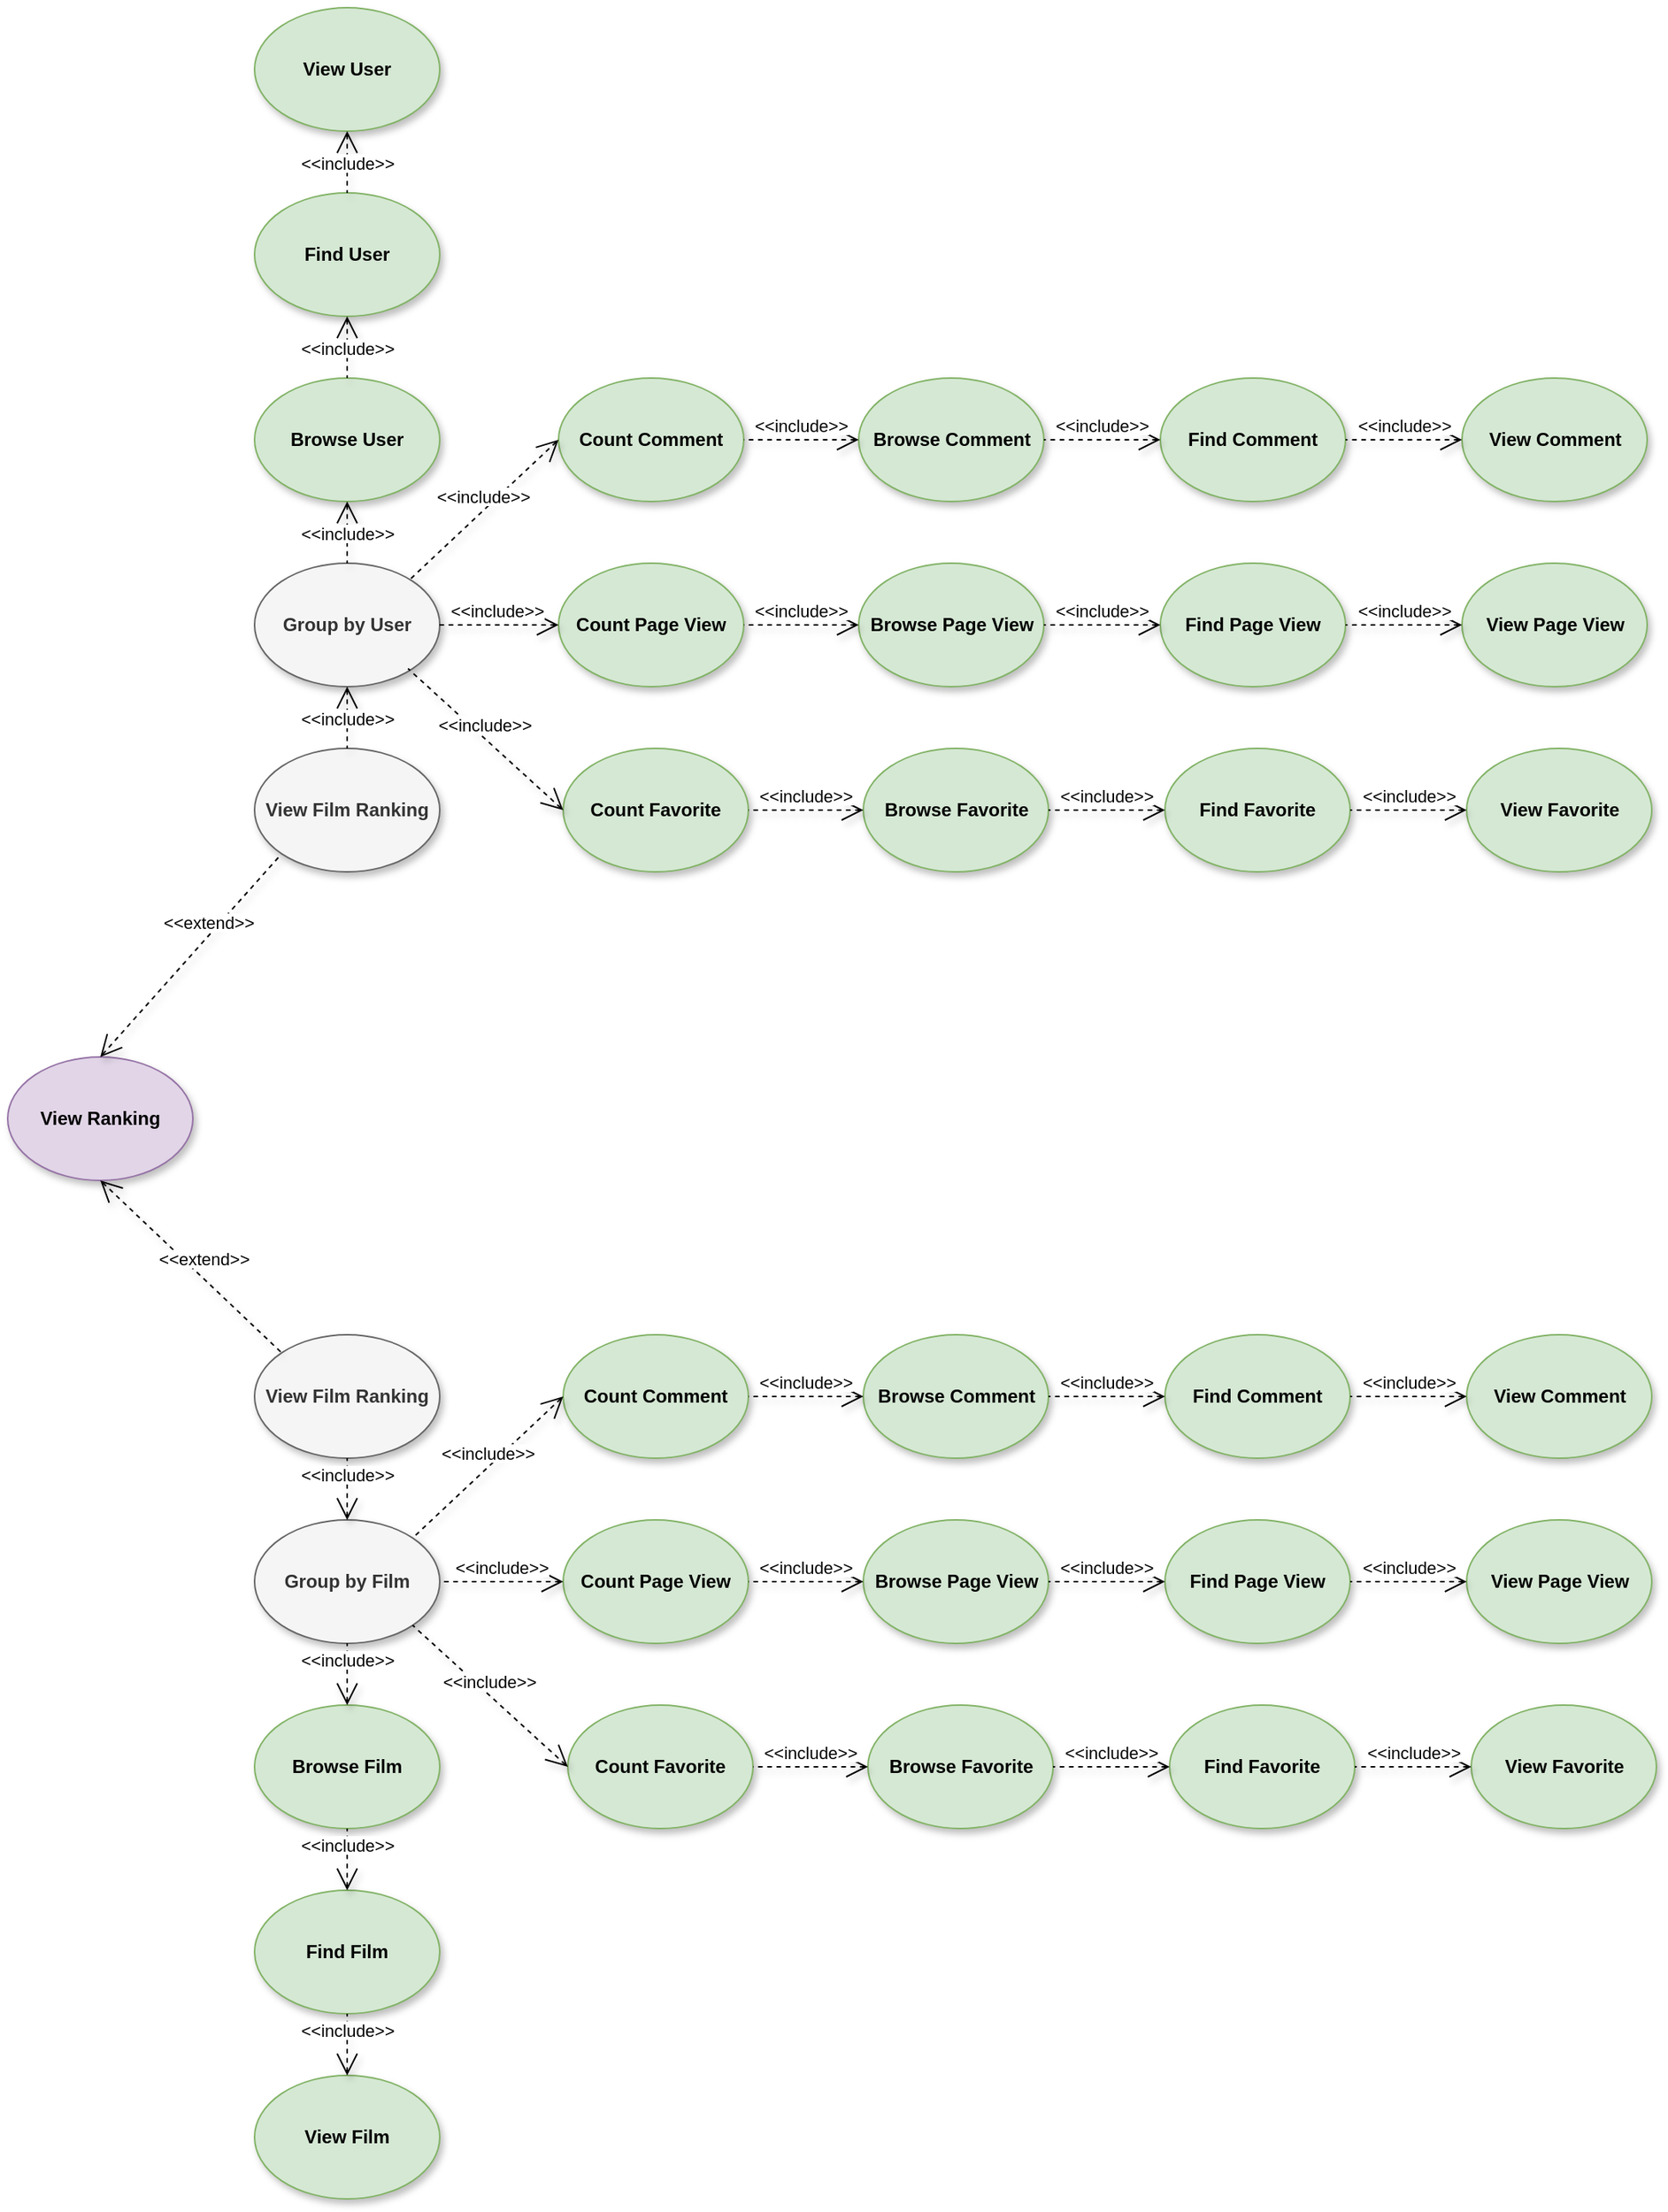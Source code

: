 <mxfile version="12.1.0" type="device" pages="1"><diagram id="BbvuW23b8s510joW4BoM" name="Pagina-1"><mxGraphModel dx="2232" dy="2224" grid="1" gridSize="10" guides="1" tooltips="1" connect="1" arrows="1" fold="1" page="1" pageScale="1" pageWidth="827" pageHeight="1169" math="0" shadow="0"><root><mxCell id="0"/><mxCell id="1" parent="0"/><mxCell id="gbE8u1Lyj_9UGCvHLwwf-1" value="View Ranking" style="ellipse;whiteSpace=wrap;html=1;fontStyle=1;fillColor=#e1d5e7;strokeColor=#9673a6;shadow=1;" parent="1" vertex="1"><mxGeometry x="-520" y="480" width="120" height="80" as="geometry"/></mxCell><mxCell id="gbE8u1Lyj_9UGCvHLwwf-3" value="Group by Film" style="ellipse;whiteSpace=wrap;html=1;fontStyle=1;fillColor=#f5f5f5;strokeColor=#666666;shadow=1;fontColor=#333333;" parent="1" vertex="1"><mxGeometry x="-360" y="780" width="120" height="80" as="geometry"/></mxCell><mxCell id="gbE8u1Lyj_9UGCvHLwwf-5" value="View Film Ranking" style="ellipse;whiteSpace=wrap;html=1;fontStyle=1;fillColor=#f5f5f5;strokeColor=#666666;shadow=1;fontColor=#333333;" parent="1" vertex="1"><mxGeometry x="-360" y="660" width="120" height="80" as="geometry"/></mxCell><mxCell id="gbE8u1Lyj_9UGCvHLwwf-8" value="Find Film" style="ellipse;whiteSpace=wrap;html=1;fontStyle=1;fillColor=#d5e8d4;strokeColor=#82b366;shadow=1;" parent="1" vertex="1"><mxGeometry x="-360" y="1020" width="120" height="80" as="geometry"/></mxCell><mxCell id="gbE8u1Lyj_9UGCvHLwwf-9" value="Count Comment" style="ellipse;whiteSpace=wrap;html=1;fontStyle=1;fillColor=#d5e8d4;strokeColor=#82b366;shadow=1;" parent="1" vertex="1"><mxGeometry x="-160" y="660" width="120" height="80" as="geometry"/></mxCell><mxCell id="gbE8u1Lyj_9UGCvHLwwf-10" value="Count&amp;nbsp;Page View" style="ellipse;whiteSpace=wrap;html=1;fontStyle=1;fillColor=#d5e8d4;strokeColor=#82b366;shadow=1;" parent="1" vertex="1"><mxGeometry x="-160" y="780" width="120" height="80" as="geometry"/></mxCell><mxCell id="gbE8u1Lyj_9UGCvHLwwf-11" value="Count&amp;nbsp;Favorite" style="ellipse;whiteSpace=wrap;html=1;fontStyle=1;fillColor=#d5e8d4;strokeColor=#82b366;shadow=1;" parent="1" vertex="1"><mxGeometry x="-157" y="900" width="120" height="80" as="geometry"/></mxCell><mxCell id="gbE8u1Lyj_9UGCvHLwwf-12" value="Browse Film" style="ellipse;whiteSpace=wrap;html=1;fontStyle=1;fillColor=#d5e8d4;strokeColor=#82b366;shadow=1;" parent="1" vertex="1"><mxGeometry x="-360" y="900" width="120" height="80" as="geometry"/></mxCell><mxCell id="gbE8u1Lyj_9UGCvHLwwf-13" value="Browse Comment" style="ellipse;whiteSpace=wrap;html=1;fontStyle=1;fillColor=#d5e8d4;strokeColor=#82b366;shadow=1;" parent="1" vertex="1"><mxGeometry x="34.5" y="660" width="120" height="80" as="geometry"/></mxCell><mxCell id="gbE8u1Lyj_9UGCvHLwwf-14" value="Browse&amp;nbsp;Page View" style="ellipse;whiteSpace=wrap;html=1;fontStyle=1;fillColor=#d5e8d4;strokeColor=#82b366;shadow=1;" parent="1" vertex="1"><mxGeometry x="34.5" y="780" width="120" height="80" as="geometry"/></mxCell><mxCell id="gbE8u1Lyj_9UGCvHLwwf-15" value="Browse&amp;nbsp;Favorite" style="ellipse;whiteSpace=wrap;html=1;fontStyle=1;fillColor=#d5e8d4;strokeColor=#82b366;shadow=1;" parent="1" vertex="1"><mxGeometry x="37.5" y="900" width="120" height="80" as="geometry"/></mxCell><mxCell id="gbE8u1Lyj_9UGCvHLwwf-17" value="&lt;span style=&quot;background-color: rgb(255 , 255 , 255)&quot;&gt;&amp;lt;&amp;lt;include&amp;gt;&amp;gt;&lt;/span&gt;" style="edgeStyle=none;html=1;startArrow=open;endArrow=none;startSize=12;verticalAlign=bottom;dashed=1;labelBackgroundColor=none;entryX=0.5;entryY=1;entryDx=0;entryDy=0;shadow=1;exitX=0.5;exitY=0;exitDx=0;exitDy=0;" parent="1" source="gbE8u1Lyj_9UGCvHLwwf-12" target="gbE8u1Lyj_9UGCvHLwwf-3" edge="1"><mxGeometry width="160" relative="1" as="geometry"><mxPoint x="-456.5" y="1070" as="sourcePoint"/><mxPoint x="-456.5" y="910" as="targetPoint"/><mxPoint as="offset"/></mxGeometry></mxCell><mxCell id="gbE8u1Lyj_9UGCvHLwwf-18" value="&lt;span style=&quot;background-color: rgb(255 , 255 , 255)&quot;&gt;&amp;lt;&amp;lt;include&amp;gt;&amp;gt;&lt;/span&gt;" style="edgeStyle=none;html=1;startArrow=open;endArrow=none;startSize=12;verticalAlign=bottom;dashed=1;labelBackgroundColor=none;shadow=1;exitX=0.5;exitY=0;exitDx=0;exitDy=0;" parent="1" source="gbE8u1Lyj_9UGCvHLwwf-8" target="gbE8u1Lyj_9UGCvHLwwf-12" edge="1"><mxGeometry width="160" relative="1" as="geometry"><mxPoint x="-290" y="910" as="sourcePoint"/><mxPoint x="-300" y="980" as="targetPoint"/><mxPoint as="offset"/></mxGeometry></mxCell><mxCell id="gbE8u1Lyj_9UGCvHLwwf-19" value="&lt;span style=&quot;background-color: rgb(255 , 255 , 255)&quot;&gt;&amp;lt;&amp;lt;extend&amp;gt;&amp;gt;&lt;/span&gt;" style="edgeStyle=none;html=1;startArrow=open;endArrow=none;startSize=12;verticalAlign=bottom;dashed=1;labelBackgroundColor=none;shadow=1;exitX=0.5;exitY=1;exitDx=0;exitDy=0;entryX=0;entryY=0;entryDx=0;entryDy=0;" parent="1" source="gbE8u1Lyj_9UGCvHLwwf-1" target="gbE8u1Lyj_9UGCvHLwwf-5" edge="1"><mxGeometry x="0.103" y="2" width="160" relative="1" as="geometry"><mxPoint x="-220" y="740" as="sourcePoint"/><mxPoint x="-360" y="698" as="targetPoint"/><mxPoint x="1" as="offset"/></mxGeometry></mxCell><mxCell id="gbE8u1Lyj_9UGCvHLwwf-30" value="&lt;span style=&quot;background-color: rgb(255 , 255 , 255)&quot;&gt;&amp;lt;&amp;lt;include&amp;gt;&amp;gt;&lt;/span&gt;" style="edgeStyle=none;html=1;startArrow=open;endArrow=none;startSize=12;verticalAlign=bottom;dashed=1;labelBackgroundColor=none;entryX=1;entryY=0.5;entryDx=0;entryDy=0;shadow=1;exitX=0;exitY=0.5;exitDx=0;exitDy=0;" parent="1" source="gbE8u1Lyj_9UGCvHLwwf-15" target="gbE8u1Lyj_9UGCvHLwwf-11" edge="1"><mxGeometry x="0.007" width="160" relative="1" as="geometry"><mxPoint x="211.333" y="990" as="sourcePoint"/><mxPoint x="211.333" y="950" as="targetPoint"/><mxPoint as="offset"/></mxGeometry></mxCell><mxCell id="gbE8u1Lyj_9UGCvHLwwf-31" value="&lt;span style=&quot;background-color: rgb(255 , 255 , 255)&quot;&gt;&amp;lt;&amp;lt;include&amp;gt;&amp;gt;&lt;/span&gt;" style="edgeStyle=none;html=1;startArrow=open;endArrow=none;startSize=12;verticalAlign=bottom;dashed=1;labelBackgroundColor=none;entryX=1;entryY=0.5;entryDx=0;entryDy=0;shadow=1;" parent="1" source="gbE8u1Lyj_9UGCvHLwwf-14" target="gbE8u1Lyj_9UGCvHLwwf-10" edge="1"><mxGeometry x="0.007" width="160" relative="1" as="geometry"><mxPoint x="47.5" y="950" as="sourcePoint"/><mxPoint x="-27.0" y="950" as="targetPoint"/><mxPoint as="offset"/></mxGeometry></mxCell><mxCell id="gbE8u1Lyj_9UGCvHLwwf-32" value="&lt;span style=&quot;background-color: rgb(255 , 255 , 255)&quot;&gt;&amp;lt;&amp;lt;include&amp;gt;&amp;gt;&lt;/span&gt;" style="edgeStyle=none;html=1;startArrow=open;endArrow=none;startSize=12;verticalAlign=bottom;dashed=1;labelBackgroundColor=none;entryX=1;entryY=0.5;entryDx=0;entryDy=0;shadow=1;exitX=0;exitY=0.5;exitDx=0;exitDy=0;" parent="1" source="gbE8u1Lyj_9UGCvHLwwf-13" target="gbE8u1Lyj_9UGCvHLwwf-9" edge="1"><mxGeometry x="0.007" width="160" relative="1" as="geometry"><mxPoint x="44.5" y="830" as="sourcePoint"/><mxPoint x="-30" y="830" as="targetPoint"/><mxPoint as="offset"/></mxGeometry></mxCell><mxCell id="gbE8u1Lyj_9UGCvHLwwf-33" value="Group by User" style="ellipse;whiteSpace=wrap;html=1;fontStyle=1;fillColor=#f5f5f5;strokeColor=#666666;shadow=1;fontColor=#333333;" parent="1" vertex="1"><mxGeometry x="-360" y="160" width="120" height="80" as="geometry"/></mxCell><mxCell id="gbE8u1Lyj_9UGCvHLwwf-38" value="Find User" style="ellipse;whiteSpace=wrap;html=1;fontStyle=1;fillColor=#d5e8d4;strokeColor=#82b366;shadow=1;" parent="1" vertex="1"><mxGeometry x="-360" y="-80" width="120" height="80" as="geometry"/></mxCell><mxCell id="gbE8u1Lyj_9UGCvHLwwf-42" value="Browse User" style="ellipse;whiteSpace=wrap;html=1;fontStyle=1;fillColor=#d5e8d4;strokeColor=#82b366;shadow=1;" parent="1" vertex="1"><mxGeometry x="-360" y="40" width="120" height="80" as="geometry"/></mxCell><mxCell id="gbE8u1Lyj_9UGCvHLwwf-46" value="&lt;span style=&quot;background-color: rgb(255 , 255 , 255)&quot;&gt;&amp;lt;&amp;lt;include&amp;gt;&amp;gt;&lt;/span&gt;" style="edgeStyle=none;html=1;startArrow=open;endArrow=none;startSize=12;verticalAlign=bottom;dashed=1;labelBackgroundColor=none;shadow=1;" parent="1" source="gbE8u1Lyj_9UGCvHLwwf-42" edge="1"><mxGeometry x="0.5" width="160" relative="1" as="geometry"><mxPoint x="-300" y="110" as="sourcePoint"/><mxPoint x="-300" y="160" as="targetPoint"/><mxPoint as="offset"/></mxGeometry></mxCell><mxCell id="gbE8u1Lyj_9UGCvHLwwf-47" value="&lt;span style=&quot;background-color: rgb(255 , 255 , 255)&quot;&gt;&amp;lt;&amp;lt;include&amp;gt;&amp;gt;&lt;/span&gt;" style="edgeStyle=none;html=1;startArrow=open;endArrow=none;startSize=12;verticalAlign=bottom;dashed=1;labelBackgroundColor=none;shadow=1;exitX=0.5;exitY=1;exitDx=0;exitDy=0;" parent="1" source="gbE8u1Lyj_9UGCvHLwwf-38" target="gbE8u1Lyj_9UGCvHLwwf-42" edge="1"><mxGeometry x="0.5" width="160" relative="1" as="geometry"><mxPoint x="-299" as="sourcePoint"/><mxPoint x="-300" y="360" as="targetPoint"/><mxPoint as="offset"/></mxGeometry></mxCell><mxCell id="gbE8u1Lyj_9UGCvHLwwf-61" value="&lt;span style=&quot;background-color: rgb(255 , 255 , 255)&quot;&gt;&amp;lt;&amp;lt;extend&amp;gt;&amp;gt;&lt;/span&gt;" style="edgeStyle=none;html=1;startArrow=open;endArrow=none;startSize=12;verticalAlign=bottom;dashed=1;labelBackgroundColor=none;shadow=1;exitX=0.5;exitY=0;exitDx=0;exitDy=0;entryX=0;entryY=1;entryDx=0;entryDy=0;" parent="1" source="gbE8u1Lyj_9UGCvHLwwf-1" target="JJjla3PBCcQN6k9WQuDC-5" edge="1"><mxGeometry x="0.189" width="160" relative="1" as="geometry"><mxPoint x="-450" y="570.0" as="sourcePoint"/><mxPoint x="-480" y="348" as="targetPoint"/><mxPoint as="offset"/></mxGeometry></mxCell><mxCell id="HstmSkpfastRg-pTJVRU-1" value="Find Comment" style="ellipse;whiteSpace=wrap;html=1;fontStyle=1;fillColor=#d5e8d4;strokeColor=#82b366;shadow=1;" parent="1" vertex="1"><mxGeometry x="230" y="660" width="120" height="80" as="geometry"/></mxCell><mxCell id="HstmSkpfastRg-pTJVRU-2" value="Find Page View" style="ellipse;whiteSpace=wrap;html=1;fontStyle=1;fillColor=#d5e8d4;strokeColor=#82b366;shadow=1;" parent="1" vertex="1"><mxGeometry x="230" y="780" width="120" height="80" as="geometry"/></mxCell><mxCell id="HstmSkpfastRg-pTJVRU-3" value="Find Favorite" style="ellipse;whiteSpace=wrap;html=1;fontStyle=1;fillColor=#d5e8d4;strokeColor=#82b366;shadow=1;" parent="1" vertex="1"><mxGeometry x="233" y="900" width="120" height="80" as="geometry"/></mxCell><mxCell id="HstmSkpfastRg-pTJVRU-6" value="&lt;span style=&quot;background-color: rgb(255 , 255 , 255)&quot;&gt;&amp;lt;&amp;lt;include&amp;gt;&amp;gt;&lt;/span&gt;" style="edgeStyle=none;html=1;startArrow=open;endArrow=none;startSize=12;verticalAlign=bottom;dashed=1;labelBackgroundColor=none;entryX=1;entryY=0.5;entryDx=0;entryDy=0;shadow=1;" parent="1" source="HstmSkpfastRg-pTJVRU-2" target="gbE8u1Lyj_9UGCvHLwwf-14" edge="1"><mxGeometry x="0.007" width="160" relative="1" as="geometry"><mxPoint x="44.5" y="830" as="sourcePoint"/><mxPoint x="-30.0" y="830" as="targetPoint"/><mxPoint as="offset"/></mxGeometry></mxCell><mxCell id="HstmSkpfastRg-pTJVRU-7" value="&lt;span style=&quot;background-color: rgb(255 , 255 , 255)&quot;&gt;&amp;lt;&amp;lt;include&amp;gt;&amp;gt;&lt;/span&gt;" style="edgeStyle=none;html=1;startArrow=open;endArrow=none;startSize=12;verticalAlign=bottom;dashed=1;labelBackgroundColor=none;entryX=1;entryY=0.5;entryDx=0;entryDy=0;shadow=1;" parent="1" source="HstmSkpfastRg-pTJVRU-3" target="gbE8u1Lyj_9UGCvHLwwf-15" edge="1"><mxGeometry x="0.007" width="160" relative="1" as="geometry"><mxPoint x="248" y="979" as="sourcePoint"/><mxPoint x="172.5" y="979" as="targetPoint"/><mxPoint as="offset"/></mxGeometry></mxCell><mxCell id="HstmSkpfastRg-pTJVRU-8" value="&lt;span style=&quot;background-color: rgb(255 , 255 , 255)&quot;&gt;&amp;lt;&amp;lt;include&amp;gt;&amp;gt;&lt;/span&gt;" style="edgeStyle=none;html=1;startArrow=open;endArrow=none;startSize=12;verticalAlign=bottom;dashed=1;labelBackgroundColor=none;entryX=1;entryY=0.5;entryDx=0;entryDy=0;shadow=1;exitX=0;exitY=0.5;exitDx=0;exitDy=0;" parent="1" source="HstmSkpfastRg-pTJVRU-1" target="gbE8u1Lyj_9UGCvHLwwf-13" edge="1"><mxGeometry x="0.007" width="160" relative="1" as="geometry"><mxPoint x="243" y="950" as="sourcePoint"/><mxPoint x="167.5" y="950" as="targetPoint"/><mxPoint as="offset"/></mxGeometry></mxCell><mxCell id="uENu9qMSvla3tnaxyrUp-1" value="View User" style="ellipse;whiteSpace=wrap;html=1;fontStyle=1;fillColor=#d5e8d4;strokeColor=#82b366;shadow=1;" parent="1" vertex="1"><mxGeometry x="-360" y="-200" width="120" height="80" as="geometry"/></mxCell><mxCell id="uENu9qMSvla3tnaxyrUp-2" value="&lt;span style=&quot;background-color: rgb(255 , 255 , 255)&quot;&gt;&amp;lt;&amp;lt;include&amp;gt;&amp;gt;&lt;/span&gt;" style="edgeStyle=none;html=1;startArrow=open;endArrow=none;startSize=12;verticalAlign=bottom;dashed=1;labelBackgroundColor=none;shadow=1;exitX=0.5;exitY=1;exitDx=0;exitDy=0;entryX=0.5;entryY=0;entryDx=0;entryDy=0;" parent="1" source="uENu9qMSvla3tnaxyrUp-1" target="gbE8u1Lyj_9UGCvHLwwf-38" edge="1"><mxGeometry x="0.5" width="160" relative="1" as="geometry"><mxPoint x="-290" y="10" as="sourcePoint"/><mxPoint x="-290" y="50" as="targetPoint"/><mxPoint as="offset"/></mxGeometry></mxCell><mxCell id="uENu9qMSvla3tnaxyrUp-3" value="View Film" style="ellipse;whiteSpace=wrap;html=1;fontStyle=1;fillColor=#d5e8d4;strokeColor=#82b366;shadow=1;" parent="1" vertex="1"><mxGeometry x="-360" y="1140" width="120" height="80" as="geometry"/></mxCell><mxCell id="uENu9qMSvla3tnaxyrUp-4" value="&lt;span style=&quot;background-color: rgb(255 , 255 , 255)&quot;&gt;&amp;lt;&amp;lt;include&amp;gt;&amp;gt;&lt;/span&gt;" style="edgeStyle=none;html=1;startArrow=open;endArrow=none;startSize=12;verticalAlign=bottom;dashed=1;labelBackgroundColor=none;shadow=1;entryX=0.5;entryY=1;entryDx=0;entryDy=0;" parent="1" source="uENu9qMSvla3tnaxyrUp-3" target="gbE8u1Lyj_9UGCvHLwwf-8" edge="1"><mxGeometry width="160" relative="1" as="geometry"><mxPoint x="-290" y="1030" as="sourcePoint"/><mxPoint x="-290" y="990" as="targetPoint"/><mxPoint as="offset"/></mxGeometry></mxCell><mxCell id="DIGIv7-gfYSGlo3AnGzd-3" value="View Comment" style="ellipse;whiteSpace=wrap;html=1;fontStyle=1;fillColor=#d5e8d4;strokeColor=#82b366;shadow=1;" parent="1" vertex="1"><mxGeometry x="425.5" y="660" width="120" height="80" as="geometry"/></mxCell><mxCell id="DIGIv7-gfYSGlo3AnGzd-4" value="View Page View" style="ellipse;whiteSpace=wrap;html=1;fontStyle=1;fillColor=#d5e8d4;strokeColor=#82b366;shadow=1;" parent="1" vertex="1"><mxGeometry x="425.5" y="780" width="120" height="80" as="geometry"/></mxCell><mxCell id="DIGIv7-gfYSGlo3AnGzd-5" value="View Favorite" style="ellipse;whiteSpace=wrap;html=1;fontStyle=1;fillColor=#d5e8d4;strokeColor=#82b366;shadow=1;" parent="1" vertex="1"><mxGeometry x="428.5" y="900" width="120" height="80" as="geometry"/></mxCell><mxCell id="DIGIv7-gfYSGlo3AnGzd-6" value="&lt;span style=&quot;background-color: rgb(255 , 255 , 255)&quot;&gt;&amp;lt;&amp;lt;include&amp;gt;&amp;gt;&lt;/span&gt;" style="edgeStyle=none;html=1;startArrow=open;endArrow=none;startSize=12;verticalAlign=bottom;dashed=1;labelBackgroundColor=none;entryX=1;entryY=0.5;entryDx=0;entryDy=0;shadow=1;" parent="1" source="DIGIv7-gfYSGlo3AnGzd-4" edge="1"><mxGeometry x="0.007" width="160" relative="1" as="geometry"><mxPoint x="240.0" y="830" as="sourcePoint"/><mxPoint x="350" y="820" as="targetPoint"/><mxPoint as="offset"/></mxGeometry></mxCell><mxCell id="DIGIv7-gfYSGlo3AnGzd-7" value="&lt;span style=&quot;background-color: rgb(255 , 255 , 255)&quot;&gt;&amp;lt;&amp;lt;include&amp;gt;&amp;gt;&lt;/span&gt;" style="edgeStyle=none;html=1;startArrow=open;endArrow=none;startSize=12;verticalAlign=bottom;dashed=1;labelBackgroundColor=none;entryX=1;entryY=0.5;entryDx=0;entryDy=0;shadow=1;" parent="1" source="DIGIv7-gfYSGlo3AnGzd-5" edge="1"><mxGeometry x="0.007" width="160" relative="1" as="geometry"><mxPoint x="443.5" y="979" as="sourcePoint"/><mxPoint x="353" y="940" as="targetPoint"/><mxPoint as="offset"/></mxGeometry></mxCell><mxCell id="DIGIv7-gfYSGlo3AnGzd-8" value="&lt;span style=&quot;background-color: rgb(255 , 255 , 255)&quot;&gt;&amp;lt;&amp;lt;include&amp;gt;&amp;gt;&lt;/span&gt;" style="edgeStyle=none;html=1;startArrow=open;endArrow=none;startSize=12;verticalAlign=bottom;dashed=1;labelBackgroundColor=none;entryX=1;entryY=0.5;entryDx=0;entryDy=0;shadow=1;exitX=0;exitY=0.5;exitDx=0;exitDy=0;" parent="1" source="DIGIv7-gfYSGlo3AnGzd-3" edge="1"><mxGeometry x="0.007" width="160" relative="1" as="geometry"><mxPoint x="438.5" y="950" as="sourcePoint"/><mxPoint x="350" y="700" as="targetPoint"/><mxPoint as="offset"/></mxGeometry></mxCell><mxCell id="JJjla3PBCcQN6k9WQuDC-1" value="&lt;span style=&quot;background-color: rgb(255 , 255 , 255)&quot;&gt;&amp;lt;&amp;lt;include&amp;gt;&amp;gt;&lt;/span&gt;" style="edgeStyle=none;html=1;startArrow=open;endArrow=none;startSize=12;verticalAlign=bottom;dashed=1;labelBackgroundColor=none;entryX=0.5;entryY=1;entryDx=0;entryDy=0;shadow=1;" edge="1" parent="1" source="gbE8u1Lyj_9UGCvHLwwf-3" target="gbE8u1Lyj_9UGCvHLwwf-5"><mxGeometry width="160" relative="1" as="geometry"><mxPoint x="-290" y="910" as="sourcePoint"/><mxPoint x="-290" y="870" as="targetPoint"/><mxPoint as="offset"/></mxGeometry></mxCell><mxCell id="JJjla3PBCcQN6k9WQuDC-2" value="&lt;span style=&quot;background-color: rgb(255 , 255 , 255)&quot;&gt;&amp;lt;&amp;lt;include&amp;gt;&amp;gt;&lt;/span&gt;" style="edgeStyle=none;html=1;startArrow=open;endArrow=none;startSize=12;verticalAlign=bottom;dashed=1;labelBackgroundColor=none;entryX=1;entryY=0;entryDx=0;entryDy=0;shadow=1;exitX=0;exitY=0.5;exitDx=0;exitDy=0;" edge="1" parent="1" source="gbE8u1Lyj_9UGCvHLwwf-9" target="gbE8u1Lyj_9UGCvHLwwf-3"><mxGeometry x="0.007" width="160" relative="1" as="geometry"><mxPoint x="44.5" y="710" as="sourcePoint"/><mxPoint x="-30" y="710" as="targetPoint"/><mxPoint as="offset"/></mxGeometry></mxCell><mxCell id="JJjla3PBCcQN6k9WQuDC-3" value="&lt;span style=&quot;background-color: rgb(255 , 255 , 255)&quot;&gt;&amp;lt;&amp;lt;include&amp;gt;&amp;gt;&lt;/span&gt;" style="edgeStyle=none;html=1;startArrow=open;endArrow=none;startSize=12;verticalAlign=bottom;dashed=1;labelBackgroundColor=none;entryX=1;entryY=0.5;entryDx=0;entryDy=0;shadow=1;exitX=0;exitY=0.5;exitDx=0;exitDy=0;" edge="1" parent="1" source="gbE8u1Lyj_9UGCvHLwwf-10" target="gbE8u1Lyj_9UGCvHLwwf-3"><mxGeometry x="0.007" width="160" relative="1" as="geometry"><mxPoint x="-150" y="710" as="sourcePoint"/><mxPoint x="-247.574" y="801.716" as="targetPoint"/><mxPoint as="offset"/></mxGeometry></mxCell><mxCell id="JJjla3PBCcQN6k9WQuDC-4" value="&lt;span style=&quot;background-color: rgb(255 , 255 , 255)&quot;&gt;&amp;lt;&amp;lt;include&amp;gt;&amp;gt;&lt;/span&gt;" style="edgeStyle=none;html=1;startArrow=open;endArrow=none;startSize=12;verticalAlign=bottom;dashed=1;labelBackgroundColor=none;entryX=1;entryY=1;entryDx=0;entryDy=0;shadow=1;exitX=0;exitY=0.5;exitDx=0;exitDy=0;" edge="1" parent="1" source="gbE8u1Lyj_9UGCvHLwwf-11" target="gbE8u1Lyj_9UGCvHLwwf-3"><mxGeometry x="0.007" width="160" relative="1" as="geometry"><mxPoint x="-150" y="830" as="sourcePoint"/><mxPoint x="-230" y="830" as="targetPoint"/><mxPoint as="offset"/></mxGeometry></mxCell><mxCell id="JJjla3PBCcQN6k9WQuDC-5" value="View Film Ranking" style="ellipse;whiteSpace=wrap;html=1;fontStyle=1;fillColor=#f5f5f5;strokeColor=#666666;shadow=1;fontColor=#333333;" vertex="1" parent="1"><mxGeometry x="-360" y="280" width="120" height="80" as="geometry"/></mxCell><mxCell id="JJjla3PBCcQN6k9WQuDC-9" value="&lt;span style=&quot;background-color: rgb(255 , 255 , 255)&quot;&gt;&amp;lt;&amp;lt;include&amp;gt;&amp;gt;&lt;/span&gt;" style="edgeStyle=none;html=1;startArrow=open;endArrow=none;startSize=12;verticalAlign=bottom;dashed=1;labelBackgroundColor=none;shadow=1;" edge="1" parent="1"><mxGeometry x="0.5" width="160" relative="1" as="geometry"><mxPoint x="-300.0" y="240" as="sourcePoint"/><mxPoint x="-300.0" y="280" as="targetPoint"/><mxPoint as="offset"/></mxGeometry></mxCell><mxCell id="JJjla3PBCcQN6k9WQuDC-10" value="Count Comment" style="ellipse;whiteSpace=wrap;html=1;fontStyle=1;fillColor=#d5e8d4;strokeColor=#82b366;shadow=1;" vertex="1" parent="1"><mxGeometry x="-163" y="40" width="120" height="80" as="geometry"/></mxCell><mxCell id="JJjla3PBCcQN6k9WQuDC-11" value="Count&amp;nbsp;Page View" style="ellipse;whiteSpace=wrap;html=1;fontStyle=1;fillColor=#d5e8d4;strokeColor=#82b366;shadow=1;" vertex="1" parent="1"><mxGeometry x="-163" y="160" width="120" height="80" as="geometry"/></mxCell><mxCell id="JJjla3PBCcQN6k9WQuDC-12" value="Count&amp;nbsp;Favorite" style="ellipse;whiteSpace=wrap;html=1;fontStyle=1;fillColor=#d5e8d4;strokeColor=#82b366;shadow=1;" vertex="1" parent="1"><mxGeometry x="-160" y="280" width="120" height="80" as="geometry"/></mxCell><mxCell id="JJjla3PBCcQN6k9WQuDC-13" value="Browse Comment" style="ellipse;whiteSpace=wrap;html=1;fontStyle=1;fillColor=#d5e8d4;strokeColor=#82b366;shadow=1;" vertex="1" parent="1"><mxGeometry x="31.5" y="40" width="120" height="80" as="geometry"/></mxCell><mxCell id="JJjla3PBCcQN6k9WQuDC-14" value="Browse&amp;nbsp;Page View" style="ellipse;whiteSpace=wrap;html=1;fontStyle=1;fillColor=#d5e8d4;strokeColor=#82b366;shadow=1;" vertex="1" parent="1"><mxGeometry x="31.5" y="160" width="120" height="80" as="geometry"/></mxCell><mxCell id="JJjla3PBCcQN6k9WQuDC-15" value="Browse&amp;nbsp;Favorite" style="ellipse;whiteSpace=wrap;html=1;fontStyle=1;fillColor=#d5e8d4;strokeColor=#82b366;shadow=1;" vertex="1" parent="1"><mxGeometry x="34.5" y="280" width="120" height="80" as="geometry"/></mxCell><mxCell id="JJjla3PBCcQN6k9WQuDC-16" value="&lt;span style=&quot;background-color: rgb(255 , 255 , 255)&quot;&gt;&amp;lt;&amp;lt;include&amp;gt;&amp;gt;&lt;/span&gt;" style="edgeStyle=none;html=1;startArrow=open;endArrow=none;startSize=12;verticalAlign=bottom;dashed=1;labelBackgroundColor=none;entryX=1;entryY=0.5;entryDx=0;entryDy=0;shadow=1;exitX=0;exitY=0.5;exitDx=0;exitDy=0;" edge="1" parent="1" source="JJjla3PBCcQN6k9WQuDC-15" target="JJjla3PBCcQN6k9WQuDC-12"><mxGeometry x="0.007" width="160" relative="1" as="geometry"><mxPoint x="208.333" y="370" as="sourcePoint"/><mxPoint x="208.333" y="330" as="targetPoint"/><mxPoint as="offset"/></mxGeometry></mxCell><mxCell id="JJjla3PBCcQN6k9WQuDC-17" value="&lt;span style=&quot;background-color: rgb(255 , 255 , 255)&quot;&gt;&amp;lt;&amp;lt;include&amp;gt;&amp;gt;&lt;/span&gt;" style="edgeStyle=none;html=1;startArrow=open;endArrow=none;startSize=12;verticalAlign=bottom;dashed=1;labelBackgroundColor=none;entryX=1;entryY=0.5;entryDx=0;entryDy=0;shadow=1;" edge="1" parent="1" source="JJjla3PBCcQN6k9WQuDC-14" target="JJjla3PBCcQN6k9WQuDC-11"><mxGeometry x="0.007" width="160" relative="1" as="geometry"><mxPoint x="44.5" y="330" as="sourcePoint"/><mxPoint x="-30.0" y="330" as="targetPoint"/><mxPoint as="offset"/></mxGeometry></mxCell><mxCell id="JJjla3PBCcQN6k9WQuDC-18" value="&lt;span style=&quot;background-color: rgb(255 , 255 , 255)&quot;&gt;&amp;lt;&amp;lt;include&amp;gt;&amp;gt;&lt;/span&gt;" style="edgeStyle=none;html=1;startArrow=open;endArrow=none;startSize=12;verticalAlign=bottom;dashed=1;labelBackgroundColor=none;entryX=1;entryY=0.5;entryDx=0;entryDy=0;shadow=1;exitX=0;exitY=0.5;exitDx=0;exitDy=0;" edge="1" parent="1" source="JJjla3PBCcQN6k9WQuDC-13" target="JJjla3PBCcQN6k9WQuDC-10"><mxGeometry x="0.007" width="160" relative="1" as="geometry"><mxPoint x="41.5" y="210" as="sourcePoint"/><mxPoint x="-33" y="210" as="targetPoint"/><mxPoint as="offset"/></mxGeometry></mxCell><mxCell id="JJjla3PBCcQN6k9WQuDC-19" value="Find Comment" style="ellipse;whiteSpace=wrap;html=1;fontStyle=1;fillColor=#d5e8d4;strokeColor=#82b366;shadow=1;" vertex="1" parent="1"><mxGeometry x="227" y="40" width="120" height="80" as="geometry"/></mxCell><mxCell id="JJjla3PBCcQN6k9WQuDC-20" value="Find Page View" style="ellipse;whiteSpace=wrap;html=1;fontStyle=1;fillColor=#d5e8d4;strokeColor=#82b366;shadow=1;" vertex="1" parent="1"><mxGeometry x="227" y="160" width="120" height="80" as="geometry"/></mxCell><mxCell id="JJjla3PBCcQN6k9WQuDC-21" value="Find Favorite" style="ellipse;whiteSpace=wrap;html=1;fontStyle=1;fillColor=#d5e8d4;strokeColor=#82b366;shadow=1;" vertex="1" parent="1"><mxGeometry x="230" y="280" width="120" height="80" as="geometry"/></mxCell><mxCell id="JJjla3PBCcQN6k9WQuDC-22" value="&lt;span style=&quot;background-color: rgb(255 , 255 , 255)&quot;&gt;&amp;lt;&amp;lt;include&amp;gt;&amp;gt;&lt;/span&gt;" style="edgeStyle=none;html=1;startArrow=open;endArrow=none;startSize=12;verticalAlign=bottom;dashed=1;labelBackgroundColor=none;entryX=1;entryY=0.5;entryDx=0;entryDy=0;shadow=1;" edge="1" parent="1" source="JJjla3PBCcQN6k9WQuDC-20" target="JJjla3PBCcQN6k9WQuDC-14"><mxGeometry x="0.007" width="160" relative="1" as="geometry"><mxPoint x="41.5" y="210" as="sourcePoint"/><mxPoint x="-33.0" y="210" as="targetPoint"/><mxPoint as="offset"/></mxGeometry></mxCell><mxCell id="JJjla3PBCcQN6k9WQuDC-23" value="&lt;span style=&quot;background-color: rgb(255 , 255 , 255)&quot;&gt;&amp;lt;&amp;lt;include&amp;gt;&amp;gt;&lt;/span&gt;" style="edgeStyle=none;html=1;startArrow=open;endArrow=none;startSize=12;verticalAlign=bottom;dashed=1;labelBackgroundColor=none;entryX=1;entryY=0.5;entryDx=0;entryDy=0;shadow=1;" edge="1" parent="1" source="JJjla3PBCcQN6k9WQuDC-21" target="JJjla3PBCcQN6k9WQuDC-15"><mxGeometry x="0.007" width="160" relative="1" as="geometry"><mxPoint x="245" y="359" as="sourcePoint"/><mxPoint x="169.5" y="359" as="targetPoint"/><mxPoint as="offset"/></mxGeometry></mxCell><mxCell id="JJjla3PBCcQN6k9WQuDC-24" value="&lt;span style=&quot;background-color: rgb(255 , 255 , 255)&quot;&gt;&amp;lt;&amp;lt;include&amp;gt;&amp;gt;&lt;/span&gt;" style="edgeStyle=none;html=1;startArrow=open;endArrow=none;startSize=12;verticalAlign=bottom;dashed=1;labelBackgroundColor=none;entryX=1;entryY=0.5;entryDx=0;entryDy=0;shadow=1;exitX=0;exitY=0.5;exitDx=0;exitDy=0;" edge="1" parent="1" source="JJjla3PBCcQN6k9WQuDC-19" target="JJjla3PBCcQN6k9WQuDC-13"><mxGeometry x="0.007" width="160" relative="1" as="geometry"><mxPoint x="240" y="330" as="sourcePoint"/><mxPoint x="164.5" y="330" as="targetPoint"/><mxPoint as="offset"/></mxGeometry></mxCell><mxCell id="JJjla3PBCcQN6k9WQuDC-25" value="View Comment" style="ellipse;whiteSpace=wrap;html=1;fontStyle=1;fillColor=#d5e8d4;strokeColor=#82b366;shadow=1;" vertex="1" parent="1"><mxGeometry x="422.5" y="40" width="120" height="80" as="geometry"/></mxCell><mxCell id="JJjla3PBCcQN6k9WQuDC-26" value="View Page View" style="ellipse;whiteSpace=wrap;html=1;fontStyle=1;fillColor=#d5e8d4;strokeColor=#82b366;shadow=1;" vertex="1" parent="1"><mxGeometry x="422.5" y="160" width="120" height="80" as="geometry"/></mxCell><mxCell id="JJjla3PBCcQN6k9WQuDC-27" value="View Favorite" style="ellipse;whiteSpace=wrap;html=1;fontStyle=1;fillColor=#d5e8d4;strokeColor=#82b366;shadow=1;" vertex="1" parent="1"><mxGeometry x="425.5" y="280" width="120" height="80" as="geometry"/></mxCell><mxCell id="JJjla3PBCcQN6k9WQuDC-28" value="&lt;span style=&quot;background-color: rgb(255 , 255 , 255)&quot;&gt;&amp;lt;&amp;lt;include&amp;gt;&amp;gt;&lt;/span&gt;" style="edgeStyle=none;html=1;startArrow=open;endArrow=none;startSize=12;verticalAlign=bottom;dashed=1;labelBackgroundColor=none;entryX=1;entryY=0.5;entryDx=0;entryDy=0;shadow=1;" edge="1" parent="1" source="JJjla3PBCcQN6k9WQuDC-26"><mxGeometry x="0.007" width="160" relative="1" as="geometry"><mxPoint x="237.0" y="210" as="sourcePoint"/><mxPoint x="347" y="200.0" as="targetPoint"/><mxPoint as="offset"/></mxGeometry></mxCell><mxCell id="JJjla3PBCcQN6k9WQuDC-29" value="&lt;span style=&quot;background-color: rgb(255 , 255 , 255)&quot;&gt;&amp;lt;&amp;lt;include&amp;gt;&amp;gt;&lt;/span&gt;" style="edgeStyle=none;html=1;startArrow=open;endArrow=none;startSize=12;verticalAlign=bottom;dashed=1;labelBackgroundColor=none;entryX=1;entryY=0.5;entryDx=0;entryDy=0;shadow=1;" edge="1" parent="1" source="JJjla3PBCcQN6k9WQuDC-27"><mxGeometry x="0.007" width="160" relative="1" as="geometry"><mxPoint x="440.5" y="359" as="sourcePoint"/><mxPoint x="350" y="320.0" as="targetPoint"/><mxPoint as="offset"/></mxGeometry></mxCell><mxCell id="JJjla3PBCcQN6k9WQuDC-30" value="&lt;span style=&quot;background-color: rgb(255 , 255 , 255)&quot;&gt;&amp;lt;&amp;lt;include&amp;gt;&amp;gt;&lt;/span&gt;" style="edgeStyle=none;html=1;startArrow=open;endArrow=none;startSize=12;verticalAlign=bottom;dashed=1;labelBackgroundColor=none;entryX=1;entryY=0.5;entryDx=0;entryDy=0;shadow=1;exitX=0;exitY=0.5;exitDx=0;exitDy=0;" edge="1" parent="1" source="JJjla3PBCcQN6k9WQuDC-25"><mxGeometry x="0.007" width="160" relative="1" as="geometry"><mxPoint x="435.5" y="330" as="sourcePoint"/><mxPoint x="347" y="80.0" as="targetPoint"/><mxPoint as="offset"/></mxGeometry></mxCell><mxCell id="JJjla3PBCcQN6k9WQuDC-31" value="&lt;span style=&quot;background-color: rgb(255 , 255 , 255)&quot;&gt;&amp;lt;&amp;lt;include&amp;gt;&amp;gt;&lt;/span&gt;" style="edgeStyle=none;html=1;startArrow=open;endArrow=none;startSize=12;verticalAlign=bottom;dashed=1;labelBackgroundColor=none;entryX=1;entryY=0;entryDx=0;entryDy=0;shadow=1;exitX=0;exitY=0.5;exitDx=0;exitDy=0;" edge="1" parent="1" source="JJjla3PBCcQN6k9WQuDC-10"><mxGeometry x="0.007" width="160" relative="1" as="geometry"><mxPoint x="41.5" y="90" as="sourcePoint"/><mxPoint x="-260.574" y="171.716" as="targetPoint"/><mxPoint as="offset"/></mxGeometry></mxCell><mxCell id="JJjla3PBCcQN6k9WQuDC-32" value="&lt;span style=&quot;background-color: rgb(255 , 255 , 255)&quot;&gt;&amp;lt;&amp;lt;include&amp;gt;&amp;gt;&lt;/span&gt;" style="edgeStyle=none;html=1;startArrow=open;endArrow=none;startSize=12;verticalAlign=bottom;dashed=1;labelBackgroundColor=none;entryX=1;entryY=0.5;entryDx=0;entryDy=0;shadow=1;exitX=0;exitY=0.5;exitDx=0;exitDy=0;" edge="1" parent="1" source="JJjla3PBCcQN6k9WQuDC-11"><mxGeometry x="0.007" width="160" relative="1" as="geometry"><mxPoint x="-153" y="90" as="sourcePoint"/><mxPoint x="-243" y="200.0" as="targetPoint"/><mxPoint as="offset"/></mxGeometry></mxCell><mxCell id="JJjla3PBCcQN6k9WQuDC-33" value="&lt;span style=&quot;background-color: rgb(255 , 255 , 255)&quot;&gt;&amp;lt;&amp;lt;include&amp;gt;&amp;gt;&lt;/span&gt;" style="edgeStyle=none;html=1;startArrow=open;endArrow=none;startSize=12;verticalAlign=bottom;dashed=1;labelBackgroundColor=none;entryX=1;entryY=1;entryDx=0;entryDy=0;shadow=1;exitX=0;exitY=0.5;exitDx=0;exitDy=0;" edge="1" parent="1" source="JJjla3PBCcQN6k9WQuDC-12"><mxGeometry x="0.007" width="160" relative="1" as="geometry"><mxPoint x="-153" y="210" as="sourcePoint"/><mxPoint x="-260.574" y="228.284" as="targetPoint"/><mxPoint as="offset"/></mxGeometry></mxCell></root></mxGraphModel></diagram></mxfile>